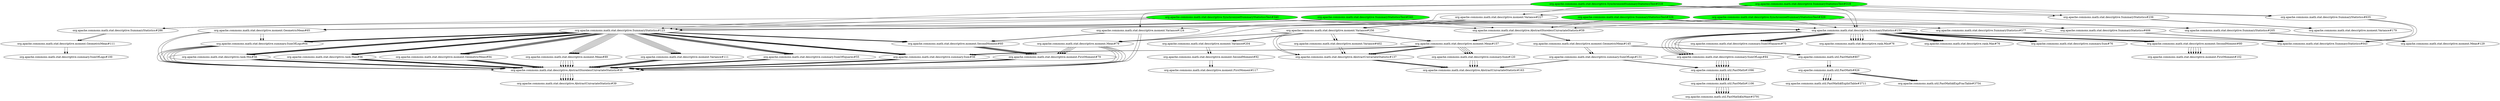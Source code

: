 digraph "cg/org.apache.commons.math.stat.descriptive.SummaryStatisticsTest#318"
{
	"org.apache.commons.math.stat.descriptive.SummaryStatisticsTest#340" [style=filled,fillcolor=green];
	"org.apache.commons.math.stat.descriptive.SummaryStatisticsTest#340" -> "org.apache.commons.math.stat.descriptive.SummaryStatistics#123";
	"org.apache.commons.math.stat.descriptive.SummaryStatistics#123" -> "org.apache.commons.math.stat.descriptive.moment.SecondMoment#60";
	"org.apache.commons.math.stat.descriptive.moment.SecondMoment#60" -> "org.apache.commons.math.stat.descriptive.moment.FirstMoment#79";
	"org.apache.commons.math.stat.descriptive.moment.FirstMoment#79" -> "org.apache.commons.math.stat.descriptive.AbstractStorelessUnivariateStatistic#35";
	"org.apache.commons.math.stat.descriptive.AbstractStorelessUnivariateStatistic#35" -> "org.apache.commons.math.stat.descriptive.AbstractUnivariateStatistic#39";
	"org.apache.commons.math.stat.descriptive.SummaryStatistics#123" -> "org.apache.commons.math.stat.descriptive.summary.Sum#56";
	"org.apache.commons.math.stat.descriptive.summary.Sum#56" -> "org.apache.commons.math.stat.descriptive.AbstractStorelessUnivariateStatistic#35";
	"org.apache.commons.math.stat.descriptive.SummaryStatistics#123" -> "org.apache.commons.math.stat.descriptive.summary.SumOfSquares#55";
	"org.apache.commons.math.stat.descriptive.summary.SumOfSquares#55" -> "org.apache.commons.math.stat.descriptive.AbstractStorelessUnivariateStatistic#35";
	"org.apache.commons.math.stat.descriptive.SummaryStatistics#123" -> "org.apache.commons.math.stat.descriptive.rank.Min#56";
	"org.apache.commons.math.stat.descriptive.rank.Min#56" -> "org.apache.commons.math.stat.descriptive.AbstractStorelessUnivariateStatistic#35";
	"org.apache.commons.math.stat.descriptive.SummaryStatistics#123" -> "org.apache.commons.math.stat.descriptive.rank.Max#56";
	"org.apache.commons.math.stat.descriptive.rank.Max#56" -> "org.apache.commons.math.stat.descriptive.AbstractStorelessUnivariateStatistic#35";
	"org.apache.commons.math.stat.descriptive.SummaryStatistics#123" -> "org.apache.commons.math.stat.descriptive.summary.SumOfLogs#64";
	"org.apache.commons.math.stat.descriptive.summary.SumOfLogs#64" -> "org.apache.commons.math.stat.descriptive.AbstractStorelessUnivariateStatistic#35";
	"org.apache.commons.math.stat.descriptive.SummaryStatistics#123" -> "org.apache.commons.math.stat.descriptive.moment.GeometricMean#84";
	"org.apache.commons.math.stat.descriptive.moment.GeometricMean#84" -> "org.apache.commons.math.stat.descriptive.AbstractStorelessUnivariateStatistic#35";
	"org.apache.commons.math.stat.descriptive.SummaryStatistics#123" -> "org.apache.commons.math.stat.descriptive.moment.Mean#89";
	"org.apache.commons.math.stat.descriptive.moment.Mean#89" -> "org.apache.commons.math.stat.descriptive.AbstractStorelessUnivariateStatistic#35";
	"org.apache.commons.math.stat.descriptive.SummaryStatistics#123" -> "org.apache.commons.math.stat.descriptive.moment.Variance#111";
	"org.apache.commons.math.stat.descriptive.moment.Variance#111" -> "org.apache.commons.math.stat.descriptive.AbstractStorelessUnivariateStatistic#35";
	"org.apache.commons.math.stat.descriptive.SummaryStatisticsTest#340" -> "org.apache.commons.math.stat.descriptive.moment.GeometricMean#65";
	"org.apache.commons.math.stat.descriptive.moment.GeometricMean#65" -> "org.apache.commons.math.stat.descriptive.AbstractStorelessUnivariateStatistic#35";
	"org.apache.commons.math.stat.descriptive.moment.GeometricMean#65" -> "org.apache.commons.math.stat.descriptive.summary.SumOfLogs#64";
	"org.apache.commons.math.stat.descriptive.SummaryStatisticsTest#340" -> "org.apache.commons.math.stat.descriptive.SummaryStatistics#577";
	"org.apache.commons.math.stat.descriptive.SummaryStatistics#577" -> "org.apache.commons.math.stat.descriptive.SummaryStatistics#643";
	"org.apache.commons.math.stat.descriptive.SummaryStatisticsTest#340" -> "org.apache.commons.math.stat.descriptive.SummaryStatistics#150";
	"org.apache.commons.math.stat.descriptive.SummaryStatistics#150" -> "org.apache.commons.math.stat.descriptive.summary.Sum#76";
	"org.apache.commons.math.stat.descriptive.SummaryStatistics#150" -> "org.apache.commons.math.stat.descriptive.summary.SumOfSquares#75";
	"org.apache.commons.math.stat.descriptive.SummaryStatistics#150" -> "org.apache.commons.math.stat.descriptive.rank.Min#76";
	"org.apache.commons.math.stat.descriptive.SummaryStatistics#150" -> "org.apache.commons.math.stat.descriptive.rank.Max#76";
	"org.apache.commons.math.stat.descriptive.SummaryStatistics#150" -> "org.apache.commons.math.stat.descriptive.summary.SumOfLogs#84";
	"org.apache.commons.math.stat.descriptive.summary.SumOfLogs#84" -> "org.apache.commons.math.util.FastMath#1096";
	"org.apache.commons.math.util.FastMath#1096" -> "org.apache.commons.math.util.FastMath#1106";
	"org.apache.commons.math.stat.descriptive.SummaryStatistics#150" -> "org.apache.commons.math.stat.descriptive.moment.SecondMoment#80";
	"org.apache.commons.math.stat.descriptive.moment.SecondMoment#80" -> "org.apache.commons.math.stat.descriptive.moment.FirstMoment#102";
	"org.apache.commons.math.util.FastMath#1106" -> "org.apache.commons.math.util.FastMath$lnMant#3791";
	"org.apache.commons.math.stat.descriptive.SummaryStatisticsTest#340" -> "org.apache.commons.math.stat.descriptive.AbstractStorelessUnivariateStatistic#59";
	"org.apache.commons.math.stat.descriptive.AbstractStorelessUnivariateStatistic#59" -> "org.apache.commons.math.stat.descriptive.moment.GeometricMean#145";
	"org.apache.commons.math.stat.descriptive.moment.GeometricMean#145" -> "org.apache.commons.math.stat.descriptive.summary.SumOfLogs#131";
	"org.apache.commons.math.stat.descriptive.summary.SumOfLogs#131" -> "org.apache.commons.math.stat.descriptive.AbstractUnivariateStatistic#163";
	"org.apache.commons.math.stat.descriptive.summary.SumOfLogs#131" -> "org.apache.commons.math.util.FastMath#1096";
	"org.apache.commons.math.stat.descriptive.moment.GeometricMean#145" -> "org.apache.commons.math.util.FastMath#807";
	"org.apache.commons.math.util.FastMath#807" -> "org.apache.commons.math.util.FastMath#826";
	"org.apache.commons.math.util.FastMath#826" -> "org.apache.commons.math.util.FastMath$ExpIntTable#3711";
	"org.apache.commons.math.util.FastMath#826" -> "org.apache.commons.math.util.FastMath$ExpIntTable#3711";
	"org.apache.commons.math.util.FastMath#826" -> "org.apache.commons.math.util.FastMath$ExpFracTable#3754";
	"org.apache.commons.math.util.FastMath#826" -> "org.apache.commons.math.util.FastMath$ExpFracTable#3754";
	"org.apache.commons.math.stat.descriptive.SummaryStatisticsTest#340" -> "org.apache.commons.math.stat.descriptive.SummaryStatistics#286";
	"org.apache.commons.math.stat.descriptive.SummaryStatistics#286" -> "org.apache.commons.math.stat.descriptive.moment.GeometricMean#111";
	"org.apache.commons.math.stat.descriptive.moment.GeometricMean#111" -> "org.apache.commons.math.stat.descriptive.summary.SumOfLogs#100";
	"org.apache.commons.math.stat.descriptive.SynchronizedSummaryStatisticsTest#318" [style=filled,fillcolor=green];
	"org.apache.commons.math.stat.descriptive.SynchronizedSummaryStatisticsTest#318" -> "org.apache.commons.math.stat.descriptive.SummaryStatistics#123";
	"org.apache.commons.math.stat.descriptive.SummaryStatistics#123" -> "org.apache.commons.math.stat.descriptive.moment.SecondMoment#60";
	"org.apache.commons.math.stat.descriptive.moment.SecondMoment#60" -> "org.apache.commons.math.stat.descriptive.moment.FirstMoment#79";
	"org.apache.commons.math.stat.descriptive.moment.FirstMoment#79" -> "org.apache.commons.math.stat.descriptive.AbstractStorelessUnivariateStatistic#35";
	"org.apache.commons.math.stat.descriptive.AbstractStorelessUnivariateStatistic#35" -> "org.apache.commons.math.stat.descriptive.AbstractUnivariateStatistic#39";
	"org.apache.commons.math.stat.descriptive.SummaryStatistics#123" -> "org.apache.commons.math.stat.descriptive.summary.Sum#56";
	"org.apache.commons.math.stat.descriptive.summary.Sum#56" -> "org.apache.commons.math.stat.descriptive.AbstractStorelessUnivariateStatistic#35";
	"org.apache.commons.math.stat.descriptive.SummaryStatistics#123" -> "org.apache.commons.math.stat.descriptive.summary.SumOfSquares#55";
	"org.apache.commons.math.stat.descriptive.summary.SumOfSquares#55" -> "org.apache.commons.math.stat.descriptive.AbstractStorelessUnivariateStatistic#35";
	"org.apache.commons.math.stat.descriptive.SummaryStatistics#123" -> "org.apache.commons.math.stat.descriptive.rank.Min#56";
	"org.apache.commons.math.stat.descriptive.rank.Min#56" -> "org.apache.commons.math.stat.descriptive.AbstractStorelessUnivariateStatistic#35";
	"org.apache.commons.math.stat.descriptive.SummaryStatistics#123" -> "org.apache.commons.math.stat.descriptive.rank.Max#56";
	"org.apache.commons.math.stat.descriptive.rank.Max#56" -> "org.apache.commons.math.stat.descriptive.AbstractStorelessUnivariateStatistic#35";
	"org.apache.commons.math.stat.descriptive.SummaryStatistics#123" -> "org.apache.commons.math.stat.descriptive.summary.SumOfLogs#64";
	"org.apache.commons.math.stat.descriptive.summary.SumOfLogs#64" -> "org.apache.commons.math.stat.descriptive.AbstractStorelessUnivariateStatistic#35";
	"org.apache.commons.math.stat.descriptive.SummaryStatistics#123" -> "org.apache.commons.math.stat.descriptive.moment.GeometricMean#84";
	"org.apache.commons.math.stat.descriptive.moment.GeometricMean#84" -> "org.apache.commons.math.stat.descriptive.AbstractStorelessUnivariateStatistic#35";
	"org.apache.commons.math.stat.descriptive.SummaryStatistics#123" -> "org.apache.commons.math.stat.descriptive.moment.Mean#89";
	"org.apache.commons.math.stat.descriptive.moment.Mean#89" -> "org.apache.commons.math.stat.descriptive.AbstractStorelessUnivariateStatistic#35";
	"org.apache.commons.math.stat.descriptive.SummaryStatistics#123" -> "org.apache.commons.math.stat.descriptive.moment.Variance#111";
	"org.apache.commons.math.stat.descriptive.moment.Variance#111" -> "org.apache.commons.math.stat.descriptive.AbstractStorelessUnivariateStatistic#35";
	"org.apache.commons.math.stat.descriptive.SynchronizedSummaryStatisticsTest#318" -> "org.apache.commons.math.stat.descriptive.moment.Variance#124";
	"org.apache.commons.math.stat.descriptive.moment.Variance#124" -> "org.apache.commons.math.stat.descriptive.AbstractStorelessUnivariateStatistic#35";
	"org.apache.commons.math.stat.descriptive.moment.Variance#124" -> "org.apache.commons.math.stat.descriptive.moment.SecondMoment#60";
	"org.apache.commons.math.stat.descriptive.SynchronizedSummaryStatisticsTest#318" -> "org.apache.commons.math.stat.descriptive.SummaryStatistics#635";
	"org.apache.commons.math.stat.descriptive.SummaryStatistics#635" -> "org.apache.commons.math.stat.descriptive.SummaryStatistics#643";
	"org.apache.commons.math.stat.descriptive.SynchronizedSummaryStatisticsTest#318" -> "org.apache.commons.math.stat.descriptive.SummaryStatistics#150";
	"org.apache.commons.math.stat.descriptive.SummaryStatistics#150" -> "org.apache.commons.math.stat.descriptive.summary.Sum#76";
	"org.apache.commons.math.stat.descriptive.SummaryStatistics#150" -> "org.apache.commons.math.stat.descriptive.summary.SumOfSquares#75";
	"org.apache.commons.math.stat.descriptive.SummaryStatistics#150" -> "org.apache.commons.math.stat.descriptive.rank.Min#76";
	"org.apache.commons.math.stat.descriptive.SummaryStatistics#150" -> "org.apache.commons.math.stat.descriptive.rank.Max#76";
	"org.apache.commons.math.stat.descriptive.SummaryStatistics#150" -> "org.apache.commons.math.stat.descriptive.summary.SumOfLogs#84";
	"org.apache.commons.math.stat.descriptive.summary.SumOfLogs#84" -> "org.apache.commons.math.util.FastMath#1096";
	"org.apache.commons.math.util.FastMath#1096" -> "org.apache.commons.math.util.FastMath#1106";
	"org.apache.commons.math.stat.descriptive.SummaryStatistics#150" -> "org.apache.commons.math.stat.descriptive.moment.SecondMoment#80";
	"org.apache.commons.math.stat.descriptive.moment.SecondMoment#80" -> "org.apache.commons.math.stat.descriptive.moment.FirstMoment#102";
	"org.apache.commons.math.util.FastMath#1106" -> "org.apache.commons.math.util.FastMath$lnMant#3791";
	"org.apache.commons.math.stat.descriptive.SynchronizedSummaryStatisticsTest#318" -> "org.apache.commons.math.stat.descriptive.moment.Variance#227";
	"org.apache.commons.math.stat.descriptive.moment.Variance#227" -> "org.apache.commons.math.stat.descriptive.moment.Variance#256";
	"org.apache.commons.math.stat.descriptive.moment.Variance#256" -> "org.apache.commons.math.stat.descriptive.AbstractUnivariateStatistic#137";
	"org.apache.commons.math.stat.descriptive.AbstractUnivariateStatistic#137" -> "org.apache.commons.math.stat.descriptive.AbstractUnivariateStatistic#163";
	"org.apache.commons.math.stat.descriptive.moment.Variance#256" -> "org.apache.commons.math.stat.descriptive.moment.Variance#204";
	"org.apache.commons.math.stat.descriptive.moment.Variance#204" -> "org.apache.commons.math.stat.descriptive.moment.SecondMoment#92";
	"org.apache.commons.math.stat.descriptive.moment.SecondMoment#92" -> "org.apache.commons.math.stat.descriptive.moment.FirstMoment#117";
	"org.apache.commons.math.stat.descriptive.moment.Variance#256" -> "org.apache.commons.math.stat.descriptive.moment.Mean#79";
	"org.apache.commons.math.stat.descriptive.moment.Mean#79" -> "org.apache.commons.math.stat.descriptive.AbstractStorelessUnivariateStatistic#35";
	"org.apache.commons.math.stat.descriptive.moment.Mean#79" -> "org.apache.commons.math.stat.descriptive.moment.FirstMoment#79";
	"org.apache.commons.math.stat.descriptive.moment.Variance#256" -> "org.apache.commons.math.stat.descriptive.moment.Mean#157";
	"org.apache.commons.math.stat.descriptive.moment.Mean#157" -> "org.apache.commons.math.stat.descriptive.AbstractUnivariateStatistic#137";
	"org.apache.commons.math.stat.descriptive.moment.Mean#157" -> "org.apache.commons.math.stat.descriptive.summary.Sum#56";
	"org.apache.commons.math.stat.descriptive.moment.Mean#157" -> "org.apache.commons.math.stat.descriptive.summary.Sum#120";
	"org.apache.commons.math.stat.descriptive.summary.Sum#120" -> "org.apache.commons.math.stat.descriptive.AbstractUnivariateStatistic#163";
	"org.apache.commons.math.stat.descriptive.moment.Variance#256" -> "org.apache.commons.math.stat.descriptive.moment.Variance#402";
	"org.apache.commons.math.stat.descriptive.moment.Variance#402" -> "org.apache.commons.math.stat.descriptive.AbstractUnivariateStatistic#137";
	"org.apache.commons.math.stat.descriptive.SynchronizedSummaryStatisticsTest#318" -> "org.apache.commons.math.stat.descriptive.SummaryStatistics#239";
	"org.apache.commons.math.stat.descriptive.SummaryStatistics#239" -> "org.apache.commons.math.stat.descriptive.moment.Variance#179";
	"org.apache.commons.math.stat.descriptive.SummaryStatisticsTest#318" [style=filled,fillcolor=green];
	"org.apache.commons.math.stat.descriptive.SummaryStatisticsTest#318" -> "org.apache.commons.math.stat.descriptive.SummaryStatistics#123";
	"org.apache.commons.math.stat.descriptive.SummaryStatistics#123" -> "org.apache.commons.math.stat.descriptive.moment.SecondMoment#60";
	"org.apache.commons.math.stat.descriptive.moment.SecondMoment#60" -> "org.apache.commons.math.stat.descriptive.moment.FirstMoment#79";
	"org.apache.commons.math.stat.descriptive.moment.FirstMoment#79" -> "org.apache.commons.math.stat.descriptive.AbstractStorelessUnivariateStatistic#35";
	"org.apache.commons.math.stat.descriptive.AbstractStorelessUnivariateStatistic#35" -> "org.apache.commons.math.stat.descriptive.AbstractUnivariateStatistic#39";
	"org.apache.commons.math.stat.descriptive.SummaryStatistics#123" -> "org.apache.commons.math.stat.descriptive.summary.Sum#56";
	"org.apache.commons.math.stat.descriptive.summary.Sum#56" -> "org.apache.commons.math.stat.descriptive.AbstractStorelessUnivariateStatistic#35";
	"org.apache.commons.math.stat.descriptive.SummaryStatistics#123" -> "org.apache.commons.math.stat.descriptive.summary.SumOfSquares#55";
	"org.apache.commons.math.stat.descriptive.summary.SumOfSquares#55" -> "org.apache.commons.math.stat.descriptive.AbstractStorelessUnivariateStatistic#35";
	"org.apache.commons.math.stat.descriptive.SummaryStatistics#123" -> "org.apache.commons.math.stat.descriptive.rank.Min#56";
	"org.apache.commons.math.stat.descriptive.rank.Min#56" -> "org.apache.commons.math.stat.descriptive.AbstractStorelessUnivariateStatistic#35";
	"org.apache.commons.math.stat.descriptive.SummaryStatistics#123" -> "org.apache.commons.math.stat.descriptive.rank.Max#56";
	"org.apache.commons.math.stat.descriptive.rank.Max#56" -> "org.apache.commons.math.stat.descriptive.AbstractStorelessUnivariateStatistic#35";
	"org.apache.commons.math.stat.descriptive.SummaryStatistics#123" -> "org.apache.commons.math.stat.descriptive.summary.SumOfLogs#64";
	"org.apache.commons.math.stat.descriptive.summary.SumOfLogs#64" -> "org.apache.commons.math.stat.descriptive.AbstractStorelessUnivariateStatistic#35";
	"org.apache.commons.math.stat.descriptive.SummaryStatistics#123" -> "org.apache.commons.math.stat.descriptive.moment.GeometricMean#84";
	"org.apache.commons.math.stat.descriptive.moment.GeometricMean#84" -> "org.apache.commons.math.stat.descriptive.AbstractStorelessUnivariateStatistic#35";
	"org.apache.commons.math.stat.descriptive.SummaryStatistics#123" -> "org.apache.commons.math.stat.descriptive.moment.Mean#89";
	"org.apache.commons.math.stat.descriptive.moment.Mean#89" -> "org.apache.commons.math.stat.descriptive.AbstractStorelessUnivariateStatistic#35";
	"org.apache.commons.math.stat.descriptive.SummaryStatistics#123" -> "org.apache.commons.math.stat.descriptive.moment.Variance#111";
	"org.apache.commons.math.stat.descriptive.moment.Variance#111" -> "org.apache.commons.math.stat.descriptive.AbstractStorelessUnivariateStatistic#35";
	"org.apache.commons.math.stat.descriptive.SummaryStatisticsTest#318" -> "org.apache.commons.math.stat.descriptive.moment.Variance#124";
	"org.apache.commons.math.stat.descriptive.moment.Variance#124" -> "org.apache.commons.math.stat.descriptive.AbstractStorelessUnivariateStatistic#35";
	"org.apache.commons.math.stat.descriptive.moment.Variance#124" -> "org.apache.commons.math.stat.descriptive.moment.SecondMoment#60";
	"org.apache.commons.math.stat.descriptive.SummaryStatisticsTest#318" -> "org.apache.commons.math.stat.descriptive.SummaryStatistics#635";
	"org.apache.commons.math.stat.descriptive.SummaryStatistics#635" -> "org.apache.commons.math.stat.descriptive.SummaryStatistics#643";
	"org.apache.commons.math.stat.descriptive.SummaryStatisticsTest#318" -> "org.apache.commons.math.stat.descriptive.SummaryStatistics#150";
	"org.apache.commons.math.stat.descriptive.SummaryStatistics#150" -> "org.apache.commons.math.stat.descriptive.summary.Sum#76";
	"org.apache.commons.math.stat.descriptive.SummaryStatistics#150" -> "org.apache.commons.math.stat.descriptive.summary.SumOfSquares#75";
	"org.apache.commons.math.stat.descriptive.SummaryStatistics#150" -> "org.apache.commons.math.stat.descriptive.rank.Min#76";
	"org.apache.commons.math.stat.descriptive.SummaryStatistics#150" -> "org.apache.commons.math.stat.descriptive.rank.Max#76";
	"org.apache.commons.math.stat.descriptive.SummaryStatistics#150" -> "org.apache.commons.math.stat.descriptive.summary.SumOfLogs#84";
	"org.apache.commons.math.stat.descriptive.summary.SumOfLogs#84" -> "org.apache.commons.math.util.FastMath#1096";
	"org.apache.commons.math.util.FastMath#1096" -> "org.apache.commons.math.util.FastMath#1106";
	"org.apache.commons.math.stat.descriptive.SummaryStatistics#150" -> "org.apache.commons.math.stat.descriptive.moment.SecondMoment#80";
	"org.apache.commons.math.stat.descriptive.moment.SecondMoment#80" -> "org.apache.commons.math.stat.descriptive.moment.FirstMoment#102";
	"org.apache.commons.math.util.FastMath#1106" -> "org.apache.commons.math.util.FastMath$lnMant#3791";
	"org.apache.commons.math.stat.descriptive.SummaryStatisticsTest#318" -> "org.apache.commons.math.stat.descriptive.moment.Variance#227";
	"org.apache.commons.math.stat.descriptive.moment.Variance#227" -> "org.apache.commons.math.stat.descriptive.moment.Variance#256";
	"org.apache.commons.math.stat.descriptive.moment.Variance#256" -> "org.apache.commons.math.stat.descriptive.AbstractUnivariateStatistic#137";
	"org.apache.commons.math.stat.descriptive.AbstractUnivariateStatistic#137" -> "org.apache.commons.math.stat.descriptive.AbstractUnivariateStatistic#163";
	"org.apache.commons.math.stat.descriptive.moment.Variance#256" -> "org.apache.commons.math.stat.descriptive.moment.Variance#204";
	"org.apache.commons.math.stat.descriptive.moment.Variance#204" -> "org.apache.commons.math.stat.descriptive.moment.SecondMoment#92";
	"org.apache.commons.math.stat.descriptive.moment.SecondMoment#92" -> "org.apache.commons.math.stat.descriptive.moment.FirstMoment#117";
	"org.apache.commons.math.stat.descriptive.moment.Variance#256" -> "org.apache.commons.math.stat.descriptive.moment.Mean#79";
	"org.apache.commons.math.stat.descriptive.moment.Mean#79" -> "org.apache.commons.math.stat.descriptive.AbstractStorelessUnivariateStatistic#35";
	"org.apache.commons.math.stat.descriptive.moment.Mean#79" -> "org.apache.commons.math.stat.descriptive.moment.FirstMoment#79";
	"org.apache.commons.math.stat.descriptive.moment.Variance#256" -> "org.apache.commons.math.stat.descriptive.moment.Mean#157";
	"org.apache.commons.math.stat.descriptive.moment.Mean#157" -> "org.apache.commons.math.stat.descriptive.AbstractUnivariateStatistic#137";
	"org.apache.commons.math.stat.descriptive.moment.Mean#157" -> "org.apache.commons.math.stat.descriptive.summary.Sum#56";
	"org.apache.commons.math.stat.descriptive.moment.Mean#157" -> "org.apache.commons.math.stat.descriptive.summary.Sum#120";
	"org.apache.commons.math.stat.descriptive.summary.Sum#120" -> "org.apache.commons.math.stat.descriptive.AbstractUnivariateStatistic#163";
	"org.apache.commons.math.stat.descriptive.moment.Variance#256" -> "org.apache.commons.math.stat.descriptive.moment.Variance#402";
	"org.apache.commons.math.stat.descriptive.moment.Variance#402" -> "org.apache.commons.math.stat.descriptive.AbstractUnivariateStatistic#137";
	"org.apache.commons.math.stat.descriptive.SummaryStatisticsTest#318" -> "org.apache.commons.math.stat.descriptive.SummaryStatistics#239";
	"org.apache.commons.math.stat.descriptive.SummaryStatistics#239" -> "org.apache.commons.math.stat.descriptive.moment.Variance#179";
	"org.apache.commons.math.stat.descriptive.SummaryStatisticsTest#329" [style=filled,fillcolor=green];
	"org.apache.commons.math.stat.descriptive.SummaryStatisticsTest#329" -> "org.apache.commons.math.stat.descriptive.SummaryStatistics#123";
	"org.apache.commons.math.stat.descriptive.SummaryStatistics#123" -> "org.apache.commons.math.stat.descriptive.moment.SecondMoment#60";
	"org.apache.commons.math.stat.descriptive.moment.SecondMoment#60" -> "org.apache.commons.math.stat.descriptive.moment.FirstMoment#79";
	"org.apache.commons.math.stat.descriptive.moment.FirstMoment#79" -> "org.apache.commons.math.stat.descriptive.AbstractStorelessUnivariateStatistic#35";
	"org.apache.commons.math.stat.descriptive.AbstractStorelessUnivariateStatistic#35" -> "org.apache.commons.math.stat.descriptive.AbstractUnivariateStatistic#39";
	"org.apache.commons.math.stat.descriptive.SummaryStatistics#123" -> "org.apache.commons.math.stat.descriptive.summary.Sum#56";
	"org.apache.commons.math.stat.descriptive.summary.Sum#56" -> "org.apache.commons.math.stat.descriptive.AbstractStorelessUnivariateStatistic#35";
	"org.apache.commons.math.stat.descriptive.SummaryStatistics#123" -> "org.apache.commons.math.stat.descriptive.summary.SumOfSquares#55";
	"org.apache.commons.math.stat.descriptive.summary.SumOfSquares#55" -> "org.apache.commons.math.stat.descriptive.AbstractStorelessUnivariateStatistic#35";
	"org.apache.commons.math.stat.descriptive.SummaryStatistics#123" -> "org.apache.commons.math.stat.descriptive.rank.Min#56";
	"org.apache.commons.math.stat.descriptive.rank.Min#56" -> "org.apache.commons.math.stat.descriptive.AbstractStorelessUnivariateStatistic#35";
	"org.apache.commons.math.stat.descriptive.SummaryStatistics#123" -> "org.apache.commons.math.stat.descriptive.rank.Max#56";
	"org.apache.commons.math.stat.descriptive.rank.Max#56" -> "org.apache.commons.math.stat.descriptive.AbstractStorelessUnivariateStatistic#35";
	"org.apache.commons.math.stat.descriptive.SummaryStatistics#123" -> "org.apache.commons.math.stat.descriptive.summary.SumOfLogs#64";
	"org.apache.commons.math.stat.descriptive.summary.SumOfLogs#64" -> "org.apache.commons.math.stat.descriptive.AbstractStorelessUnivariateStatistic#35";
	"org.apache.commons.math.stat.descriptive.SummaryStatistics#123" -> "org.apache.commons.math.stat.descriptive.moment.GeometricMean#84";
	"org.apache.commons.math.stat.descriptive.moment.GeometricMean#84" -> "org.apache.commons.math.stat.descriptive.AbstractStorelessUnivariateStatistic#35";
	"org.apache.commons.math.stat.descriptive.SummaryStatistics#123" -> "org.apache.commons.math.stat.descriptive.moment.Mean#89";
	"org.apache.commons.math.stat.descriptive.moment.Mean#89" -> "org.apache.commons.math.stat.descriptive.AbstractStorelessUnivariateStatistic#35";
	"org.apache.commons.math.stat.descriptive.SummaryStatistics#123" -> "org.apache.commons.math.stat.descriptive.moment.Variance#111";
	"org.apache.commons.math.stat.descriptive.moment.Variance#111" -> "org.apache.commons.math.stat.descriptive.AbstractStorelessUnivariateStatistic#35";
	"org.apache.commons.math.stat.descriptive.SummaryStatisticsTest#329" -> "org.apache.commons.math.stat.descriptive.moment.Mean#79";
	"org.apache.commons.math.stat.descriptive.moment.Mean#79" -> "org.apache.commons.math.stat.descriptive.AbstractStorelessUnivariateStatistic#35";
	"org.apache.commons.math.stat.descriptive.moment.Mean#79" -> "org.apache.commons.math.stat.descriptive.moment.FirstMoment#79";
	"org.apache.commons.math.stat.descriptive.SummaryStatisticsTest#329" -> "org.apache.commons.math.stat.descriptive.SummaryStatistics#606";
	"org.apache.commons.math.stat.descriptive.SummaryStatistics#606" -> "org.apache.commons.math.stat.descriptive.SummaryStatistics#643";
	"org.apache.commons.math.stat.descriptive.SummaryStatisticsTest#329" -> "org.apache.commons.math.stat.descriptive.SummaryStatistics#150";
	"org.apache.commons.math.stat.descriptive.SummaryStatistics#150" -> "org.apache.commons.math.stat.descriptive.summary.Sum#76";
	"org.apache.commons.math.stat.descriptive.SummaryStatistics#150" -> "org.apache.commons.math.stat.descriptive.summary.SumOfSquares#75";
	"org.apache.commons.math.stat.descriptive.SummaryStatistics#150" -> "org.apache.commons.math.stat.descriptive.rank.Min#76";
	"org.apache.commons.math.stat.descriptive.SummaryStatistics#150" -> "org.apache.commons.math.stat.descriptive.rank.Max#76";
	"org.apache.commons.math.stat.descriptive.SummaryStatistics#150" -> "org.apache.commons.math.stat.descriptive.summary.SumOfLogs#84";
	"org.apache.commons.math.stat.descriptive.summary.SumOfLogs#84" -> "org.apache.commons.math.util.FastMath#1096";
	"org.apache.commons.math.util.FastMath#1096" -> "org.apache.commons.math.util.FastMath#1106";
	"org.apache.commons.math.stat.descriptive.SummaryStatistics#150" -> "org.apache.commons.math.stat.descriptive.moment.SecondMoment#80";
	"org.apache.commons.math.stat.descriptive.moment.SecondMoment#80" -> "org.apache.commons.math.stat.descriptive.moment.FirstMoment#102";
	"org.apache.commons.math.util.FastMath#1106" -> "org.apache.commons.math.util.FastMath$lnMant#3791";
	"org.apache.commons.math.stat.descriptive.SummaryStatisticsTest#329" -> "org.apache.commons.math.stat.descriptive.AbstractStorelessUnivariateStatistic#59";
	"org.apache.commons.math.stat.descriptive.AbstractStorelessUnivariateStatistic#59" -> "org.apache.commons.math.stat.descriptive.moment.Mean#157";
	"org.apache.commons.math.stat.descriptive.moment.Mean#157" -> "org.apache.commons.math.stat.descriptive.AbstractUnivariateStatistic#137";
	"org.apache.commons.math.stat.descriptive.AbstractUnivariateStatistic#137" -> "org.apache.commons.math.stat.descriptive.AbstractUnivariateStatistic#163";
	"org.apache.commons.math.stat.descriptive.moment.Mean#157" -> "org.apache.commons.math.stat.descriptive.summary.Sum#56";
	"org.apache.commons.math.stat.descriptive.moment.Mean#157" -> "org.apache.commons.math.stat.descriptive.summary.Sum#120";
	"org.apache.commons.math.stat.descriptive.summary.Sum#120" -> "org.apache.commons.math.stat.descriptive.AbstractUnivariateStatistic#163";
	"org.apache.commons.math.stat.descriptive.SummaryStatisticsTest#329" -> "org.apache.commons.math.stat.descriptive.SummaryStatistics#205";
	"org.apache.commons.math.stat.descriptive.SummaryStatistics#205" -> "org.apache.commons.math.stat.descriptive.moment.Mean#129";
	"org.apache.commons.math.stat.descriptive.SynchronizedSummaryStatisticsTest#340" [style=filled,fillcolor=green];
	"org.apache.commons.math.stat.descriptive.SynchronizedSummaryStatisticsTest#340" -> "org.apache.commons.math.stat.descriptive.SummaryStatistics#123";
	"org.apache.commons.math.stat.descriptive.SummaryStatistics#123" -> "org.apache.commons.math.stat.descriptive.moment.SecondMoment#60";
	"org.apache.commons.math.stat.descriptive.moment.SecondMoment#60" -> "org.apache.commons.math.stat.descriptive.moment.FirstMoment#79";
	"org.apache.commons.math.stat.descriptive.moment.FirstMoment#79" -> "org.apache.commons.math.stat.descriptive.AbstractStorelessUnivariateStatistic#35";
	"org.apache.commons.math.stat.descriptive.AbstractStorelessUnivariateStatistic#35" -> "org.apache.commons.math.stat.descriptive.AbstractUnivariateStatistic#39";
	"org.apache.commons.math.stat.descriptive.SummaryStatistics#123" -> "org.apache.commons.math.stat.descriptive.summary.Sum#56";
	"org.apache.commons.math.stat.descriptive.summary.Sum#56" -> "org.apache.commons.math.stat.descriptive.AbstractStorelessUnivariateStatistic#35";
	"org.apache.commons.math.stat.descriptive.SummaryStatistics#123" -> "org.apache.commons.math.stat.descriptive.summary.SumOfSquares#55";
	"org.apache.commons.math.stat.descriptive.summary.SumOfSquares#55" -> "org.apache.commons.math.stat.descriptive.AbstractStorelessUnivariateStatistic#35";
	"org.apache.commons.math.stat.descriptive.SummaryStatistics#123" -> "org.apache.commons.math.stat.descriptive.rank.Min#56";
	"org.apache.commons.math.stat.descriptive.rank.Min#56" -> "org.apache.commons.math.stat.descriptive.AbstractStorelessUnivariateStatistic#35";
	"org.apache.commons.math.stat.descriptive.SummaryStatistics#123" -> "org.apache.commons.math.stat.descriptive.rank.Max#56";
	"org.apache.commons.math.stat.descriptive.rank.Max#56" -> "org.apache.commons.math.stat.descriptive.AbstractStorelessUnivariateStatistic#35";
	"org.apache.commons.math.stat.descriptive.SummaryStatistics#123" -> "org.apache.commons.math.stat.descriptive.summary.SumOfLogs#64";
	"org.apache.commons.math.stat.descriptive.summary.SumOfLogs#64" -> "org.apache.commons.math.stat.descriptive.AbstractStorelessUnivariateStatistic#35";
	"org.apache.commons.math.stat.descriptive.SummaryStatistics#123" -> "org.apache.commons.math.stat.descriptive.moment.GeometricMean#84";
	"org.apache.commons.math.stat.descriptive.moment.GeometricMean#84" -> "org.apache.commons.math.stat.descriptive.AbstractStorelessUnivariateStatistic#35";
	"org.apache.commons.math.stat.descriptive.SummaryStatistics#123" -> "org.apache.commons.math.stat.descriptive.moment.Mean#89";
	"org.apache.commons.math.stat.descriptive.moment.Mean#89" -> "org.apache.commons.math.stat.descriptive.AbstractStorelessUnivariateStatistic#35";
	"org.apache.commons.math.stat.descriptive.SummaryStatistics#123" -> "org.apache.commons.math.stat.descriptive.moment.Variance#111";
	"org.apache.commons.math.stat.descriptive.moment.Variance#111" -> "org.apache.commons.math.stat.descriptive.AbstractStorelessUnivariateStatistic#35";
	"org.apache.commons.math.stat.descriptive.SynchronizedSummaryStatisticsTest#340" -> "org.apache.commons.math.stat.descriptive.moment.GeometricMean#65";
	"org.apache.commons.math.stat.descriptive.moment.GeometricMean#65" -> "org.apache.commons.math.stat.descriptive.AbstractStorelessUnivariateStatistic#35";
	"org.apache.commons.math.stat.descriptive.moment.GeometricMean#65" -> "org.apache.commons.math.stat.descriptive.summary.SumOfLogs#64";
	"org.apache.commons.math.stat.descriptive.SynchronizedSummaryStatisticsTest#340" -> "org.apache.commons.math.stat.descriptive.SummaryStatistics#577";
	"org.apache.commons.math.stat.descriptive.SummaryStatistics#577" -> "org.apache.commons.math.stat.descriptive.SummaryStatistics#643";
	"org.apache.commons.math.stat.descriptive.SynchronizedSummaryStatisticsTest#340" -> "org.apache.commons.math.stat.descriptive.SummaryStatistics#150";
	"org.apache.commons.math.stat.descriptive.SummaryStatistics#150" -> "org.apache.commons.math.stat.descriptive.summary.Sum#76";
	"org.apache.commons.math.stat.descriptive.SummaryStatistics#150" -> "org.apache.commons.math.stat.descriptive.summary.SumOfSquares#75";
	"org.apache.commons.math.stat.descriptive.SummaryStatistics#150" -> "org.apache.commons.math.stat.descriptive.rank.Min#76";
	"org.apache.commons.math.stat.descriptive.SummaryStatistics#150" -> "org.apache.commons.math.stat.descriptive.rank.Max#76";
	"org.apache.commons.math.stat.descriptive.SummaryStatistics#150" -> "org.apache.commons.math.stat.descriptive.summary.SumOfLogs#84";
	"org.apache.commons.math.stat.descriptive.summary.SumOfLogs#84" -> "org.apache.commons.math.util.FastMath#1096";
	"org.apache.commons.math.util.FastMath#1096" -> "org.apache.commons.math.util.FastMath#1106";
	"org.apache.commons.math.stat.descriptive.SummaryStatistics#150" -> "org.apache.commons.math.stat.descriptive.moment.SecondMoment#80";
	"org.apache.commons.math.stat.descriptive.moment.SecondMoment#80" -> "org.apache.commons.math.stat.descriptive.moment.FirstMoment#102";
	"org.apache.commons.math.util.FastMath#1106" -> "org.apache.commons.math.util.FastMath$lnMant#3791";
	"org.apache.commons.math.stat.descriptive.SynchronizedSummaryStatisticsTest#340" -> "org.apache.commons.math.stat.descriptive.AbstractStorelessUnivariateStatistic#59";
	"org.apache.commons.math.stat.descriptive.AbstractStorelessUnivariateStatistic#59" -> "org.apache.commons.math.stat.descriptive.moment.GeometricMean#145";
	"org.apache.commons.math.stat.descriptive.moment.GeometricMean#145" -> "org.apache.commons.math.stat.descriptive.summary.SumOfLogs#131";
	"org.apache.commons.math.stat.descriptive.summary.SumOfLogs#131" -> "org.apache.commons.math.stat.descriptive.AbstractUnivariateStatistic#163";
	"org.apache.commons.math.stat.descriptive.summary.SumOfLogs#131" -> "org.apache.commons.math.util.FastMath#1096";
	"org.apache.commons.math.stat.descriptive.moment.GeometricMean#145" -> "org.apache.commons.math.util.FastMath#807";
	"org.apache.commons.math.util.FastMath#807" -> "org.apache.commons.math.util.FastMath#826";
	"org.apache.commons.math.util.FastMath#826" -> "org.apache.commons.math.util.FastMath$ExpIntTable#3711";
	"org.apache.commons.math.util.FastMath#826" -> "org.apache.commons.math.util.FastMath$ExpIntTable#3711";
	"org.apache.commons.math.util.FastMath#826" -> "org.apache.commons.math.util.FastMath$ExpFracTable#3754";
	"org.apache.commons.math.util.FastMath#826" -> "org.apache.commons.math.util.FastMath$ExpFracTable#3754";
	"org.apache.commons.math.stat.descriptive.SynchronizedSummaryStatisticsTest#340" -> "org.apache.commons.math.stat.descriptive.SummaryStatistics#286";
	"org.apache.commons.math.stat.descriptive.SummaryStatistics#286" -> "org.apache.commons.math.stat.descriptive.moment.GeometricMean#111";
	"org.apache.commons.math.stat.descriptive.moment.GeometricMean#111" -> "org.apache.commons.math.stat.descriptive.summary.SumOfLogs#100";
	"org.apache.commons.math.stat.descriptive.SynchronizedSummaryStatisticsTest#329" [style=filled,fillcolor=green];
	"org.apache.commons.math.stat.descriptive.SynchronizedSummaryStatisticsTest#329" -> "org.apache.commons.math.stat.descriptive.SummaryStatistics#123";
	"org.apache.commons.math.stat.descriptive.SummaryStatistics#123" -> "org.apache.commons.math.stat.descriptive.moment.SecondMoment#60";
	"org.apache.commons.math.stat.descriptive.moment.SecondMoment#60" -> "org.apache.commons.math.stat.descriptive.moment.FirstMoment#79";
	"org.apache.commons.math.stat.descriptive.moment.FirstMoment#79" -> "org.apache.commons.math.stat.descriptive.AbstractStorelessUnivariateStatistic#35";
	"org.apache.commons.math.stat.descriptive.AbstractStorelessUnivariateStatistic#35" -> "org.apache.commons.math.stat.descriptive.AbstractUnivariateStatistic#39";
	"org.apache.commons.math.stat.descriptive.SummaryStatistics#123" -> "org.apache.commons.math.stat.descriptive.summary.Sum#56";
	"org.apache.commons.math.stat.descriptive.summary.Sum#56" -> "org.apache.commons.math.stat.descriptive.AbstractStorelessUnivariateStatistic#35";
	"org.apache.commons.math.stat.descriptive.SummaryStatistics#123" -> "org.apache.commons.math.stat.descriptive.summary.SumOfSquares#55";
	"org.apache.commons.math.stat.descriptive.summary.SumOfSquares#55" -> "org.apache.commons.math.stat.descriptive.AbstractStorelessUnivariateStatistic#35";
	"org.apache.commons.math.stat.descriptive.SummaryStatistics#123" -> "org.apache.commons.math.stat.descriptive.rank.Min#56";
	"org.apache.commons.math.stat.descriptive.rank.Min#56" -> "org.apache.commons.math.stat.descriptive.AbstractStorelessUnivariateStatistic#35";
	"org.apache.commons.math.stat.descriptive.SummaryStatistics#123" -> "org.apache.commons.math.stat.descriptive.rank.Max#56";
	"org.apache.commons.math.stat.descriptive.rank.Max#56" -> "org.apache.commons.math.stat.descriptive.AbstractStorelessUnivariateStatistic#35";
	"org.apache.commons.math.stat.descriptive.SummaryStatistics#123" -> "org.apache.commons.math.stat.descriptive.summary.SumOfLogs#64";
	"org.apache.commons.math.stat.descriptive.summary.SumOfLogs#64" -> "org.apache.commons.math.stat.descriptive.AbstractStorelessUnivariateStatistic#35";
	"org.apache.commons.math.stat.descriptive.SummaryStatistics#123" -> "org.apache.commons.math.stat.descriptive.moment.GeometricMean#84";
	"org.apache.commons.math.stat.descriptive.moment.GeometricMean#84" -> "org.apache.commons.math.stat.descriptive.AbstractStorelessUnivariateStatistic#35";
	"org.apache.commons.math.stat.descriptive.SummaryStatistics#123" -> "org.apache.commons.math.stat.descriptive.moment.Mean#89";
	"org.apache.commons.math.stat.descriptive.moment.Mean#89" -> "org.apache.commons.math.stat.descriptive.AbstractStorelessUnivariateStatistic#35";
	"org.apache.commons.math.stat.descriptive.SummaryStatistics#123" -> "org.apache.commons.math.stat.descriptive.moment.Variance#111";
	"org.apache.commons.math.stat.descriptive.moment.Variance#111" -> "org.apache.commons.math.stat.descriptive.AbstractStorelessUnivariateStatistic#35";
	"org.apache.commons.math.stat.descriptive.SynchronizedSummaryStatisticsTest#329" -> "org.apache.commons.math.stat.descriptive.moment.Mean#79";
	"org.apache.commons.math.stat.descriptive.moment.Mean#79" -> "org.apache.commons.math.stat.descriptive.AbstractStorelessUnivariateStatistic#35";
	"org.apache.commons.math.stat.descriptive.moment.Mean#79" -> "org.apache.commons.math.stat.descriptive.moment.FirstMoment#79";
	"org.apache.commons.math.stat.descriptive.SynchronizedSummaryStatisticsTest#329" -> "org.apache.commons.math.stat.descriptive.SummaryStatistics#606";
	"org.apache.commons.math.stat.descriptive.SummaryStatistics#606" -> "org.apache.commons.math.stat.descriptive.SummaryStatistics#643";
	"org.apache.commons.math.stat.descriptive.SynchronizedSummaryStatisticsTest#329" -> "org.apache.commons.math.stat.descriptive.SummaryStatistics#150";
	"org.apache.commons.math.stat.descriptive.SummaryStatistics#150" -> "org.apache.commons.math.stat.descriptive.summary.Sum#76";
	"org.apache.commons.math.stat.descriptive.SummaryStatistics#150" -> "org.apache.commons.math.stat.descriptive.summary.SumOfSquares#75";
	"org.apache.commons.math.stat.descriptive.SummaryStatistics#150" -> "org.apache.commons.math.stat.descriptive.rank.Min#76";
	"org.apache.commons.math.stat.descriptive.SummaryStatistics#150" -> "org.apache.commons.math.stat.descriptive.rank.Max#76";
	"org.apache.commons.math.stat.descriptive.SummaryStatistics#150" -> "org.apache.commons.math.stat.descriptive.summary.SumOfLogs#84";
	"org.apache.commons.math.stat.descriptive.summary.SumOfLogs#84" -> "org.apache.commons.math.util.FastMath#1096";
	"org.apache.commons.math.util.FastMath#1096" -> "org.apache.commons.math.util.FastMath#1106";
	"org.apache.commons.math.stat.descriptive.SummaryStatistics#150" -> "org.apache.commons.math.stat.descriptive.moment.SecondMoment#80";
	"org.apache.commons.math.stat.descriptive.moment.SecondMoment#80" -> "org.apache.commons.math.stat.descriptive.moment.FirstMoment#102";
	"org.apache.commons.math.util.FastMath#1106" -> "org.apache.commons.math.util.FastMath$lnMant#3791";
	"org.apache.commons.math.stat.descriptive.SynchronizedSummaryStatisticsTest#329" -> "org.apache.commons.math.stat.descriptive.AbstractStorelessUnivariateStatistic#59";
	"org.apache.commons.math.stat.descriptive.AbstractStorelessUnivariateStatistic#59" -> "org.apache.commons.math.stat.descriptive.moment.Mean#157";
	"org.apache.commons.math.stat.descriptive.moment.Mean#157" -> "org.apache.commons.math.stat.descriptive.AbstractUnivariateStatistic#137";
	"org.apache.commons.math.stat.descriptive.AbstractUnivariateStatistic#137" -> "org.apache.commons.math.stat.descriptive.AbstractUnivariateStatistic#163";
	"org.apache.commons.math.stat.descriptive.moment.Mean#157" -> "org.apache.commons.math.stat.descriptive.summary.Sum#56";
	"org.apache.commons.math.stat.descriptive.moment.Mean#157" -> "org.apache.commons.math.stat.descriptive.summary.Sum#120";
	"org.apache.commons.math.stat.descriptive.summary.Sum#120" -> "org.apache.commons.math.stat.descriptive.AbstractUnivariateStatistic#163";
	"org.apache.commons.math.stat.descriptive.SynchronizedSummaryStatisticsTest#329" -> "org.apache.commons.math.stat.descriptive.SummaryStatistics#205";
	"org.apache.commons.math.stat.descriptive.SummaryStatistics#205" -> "org.apache.commons.math.stat.descriptive.moment.Mean#129";
}
